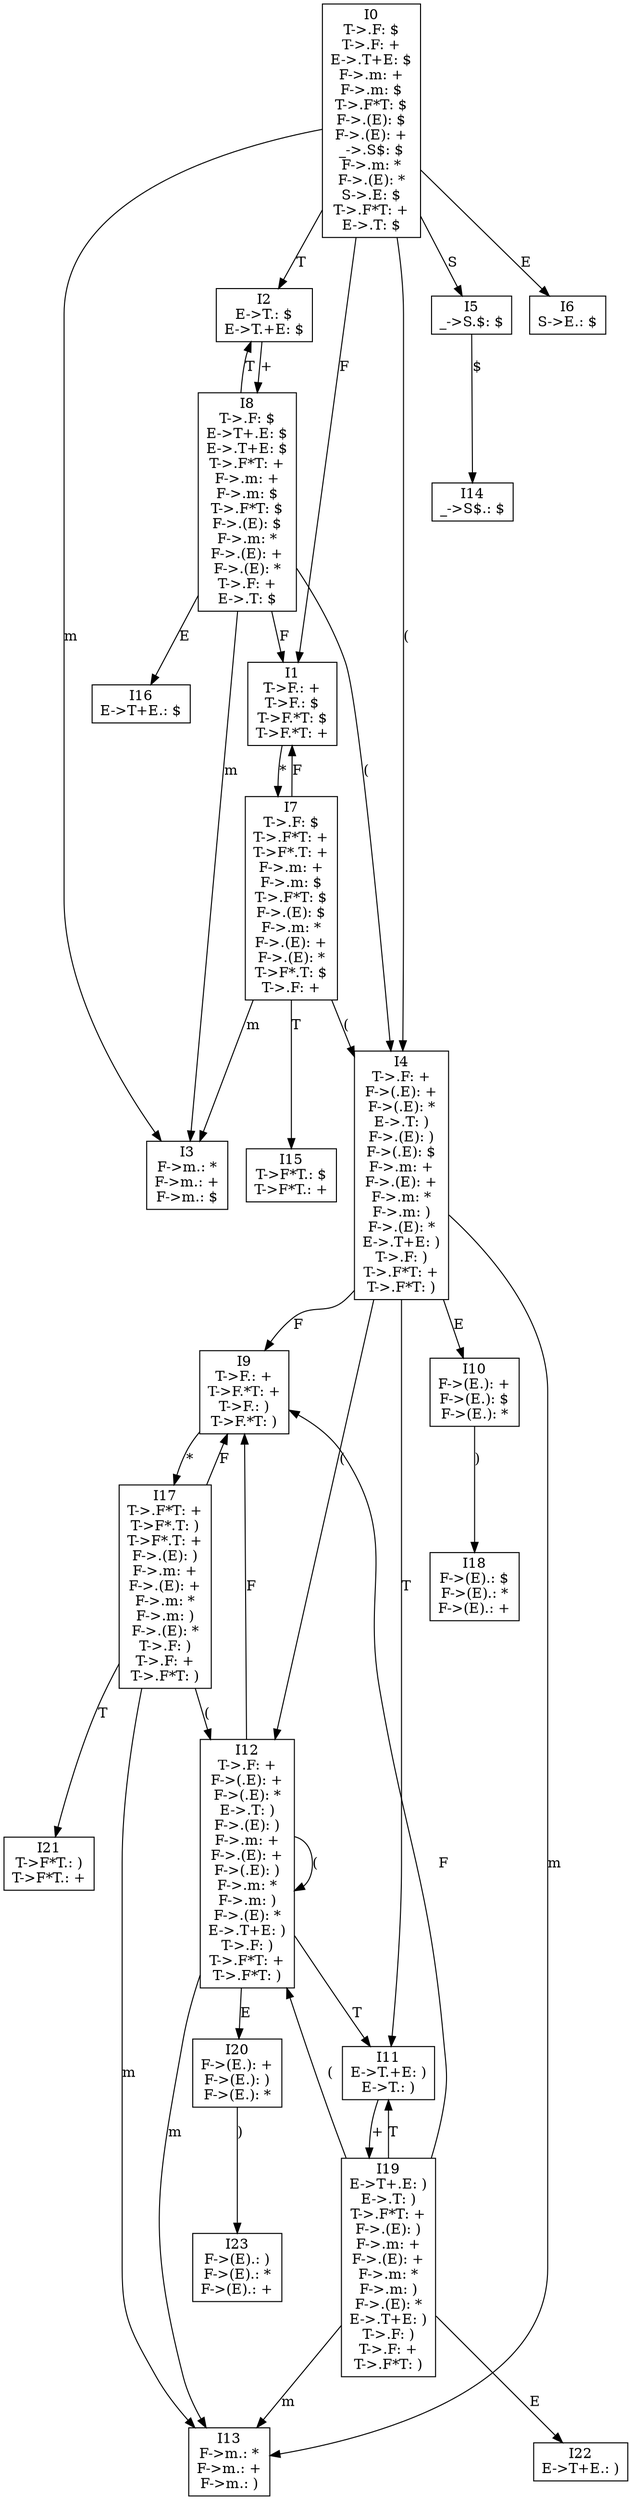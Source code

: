 digraph G {
  0 [shape=box,label="I0\nT->.F: $\nT->.F: +\nE->.T+E: $\nF->.m: +\nF->.m: $\nT->.F*T: $\nF->.(E): $\nF->.(E): +\n_->.S$: $\nF->.m: *\nF->.(E): *\nS->.E: $\nT->.F*T: +\nE->.T: $"];
  1 [shape=box,label="I1\nT->F.: +\nT->F.: $\nT->F.*T: $\nT->F.*T: +"];
  2 [shape=box,label="I2\nE->T.: $\nE->T.+E: $"];
  3 [shape=box,label="I3\nF->m.: *\nF->m.: +\nF->m.: $"];
  4 [shape=box,label="I4\nT->.F: +\nF->(.E): +\nF->(.E): *\nE->.T: )\nF->.(E): )\nF->(.E): $\nF->.m: +\nF->.(E): +\nF->.m: *\nF->.m: )\nF->.(E): *\nE->.T+E: )\nT->.F: )\nT->.F*T: +\nT->.F*T: )"];
  5 [shape=box,label="I5\n_->S.$: $"];
  6 [shape=box,label="I6\nS->E.: $"];
  7 [shape=box,label="I7\nT->.F: $\nT->.F*T: +\nT->F*.T: +\nF->.m: +\nF->.m: $\nT->.F*T: $\nF->.(E): $\nF->.m: *\nF->.(E): +\nF->.(E): *\nT->F*.T: $\nT->.F: +"];
  8 [shape=box,label="I8\nT->.F: $\nE->T+.E: $\nE->.T+E: $\nT->.F*T: +\nF->.m: +\nF->.m: $\nT->.F*T: $\nF->.(E): $\nF->.m: *\nF->.(E): +\nF->.(E): *\nT->.F: +\nE->.T: $"];
  9 [shape=box,label="I9\nT->F.: +\nT->F.*T: +\nT->F.: )\nT->F.*T: )"];
  10 [shape=box,label="I10\nF->(E.): +\nF->(E.): $\nF->(E.): *"];
  11 [shape=box,label="I11\nE->T.+E: )\nE->T.: )"];
  12 [shape=box,label="I12\nT->.F: +\nF->(.E): +\nF->(.E): *\nE->.T: )\nF->.(E): )\nF->.m: +\nF->.(E): +\nF->(.E): )\nF->.m: *\nF->.m: )\nF->.(E): *\nE->.T+E: )\nT->.F: )\nT->.F*T: +\nT->.F*T: )"];
  13 [shape=box,label="I13\nF->m.: *\nF->m.: +\nF->m.: )"];
  14 [shape=box,label="I14\n_->S$.: $"];
  15 [shape=box,label="I15\nT->F*T.: $\nT->F*T.: +"];
  16 [shape=box,label="I16\nE->T+E.: $"];
  17 [shape=box,label="I17\nT->.F*T: +\nT->F*.T: )\nT->F*.T: +\nF->.(E): )\nF->.m: +\nF->.(E): +\nF->.m: *\nF->.m: )\nF->.(E): *\nT->.F: )\nT->.F: +\nT->.F*T: )"];
  18 [shape=box,label="I18\nF->(E).: $\nF->(E).: *\nF->(E).: +"];
  19 [shape=box,label="I19\nE->T+.E: )\nE->.T: )\nT->.F*T: +\nF->.(E): )\nF->.m: +\nF->.(E): +\nF->.m: *\nF->.m: )\nF->.(E): *\nE->.T+E: )\nT->.F: )\nT->.F: +\nT->.F*T: )"];
  20 [shape=box,label="I20\nF->(E.): +\nF->(E.): )\nF->(E.): *"];
  21 [shape=box,label="I21\nT->F*T.: )\nT->F*T.: +"];
  22 [shape=box,label="I22\nE->T+E.: )"];
  23 [shape=box,label="I23\nF->(E).: )\nF->(E).: *\nF->(E).: +"];
  0 -> 1 [label="F"];
  0 -> 2 [label="T"];
  0 -> 3 [label="m"];
  0 -> 4 [label="("];
  0 -> 5 [label="S"];
  0 -> 6 [label="E"];
  1 -> 7 [label="*"];
  2 -> 8 [label="+"];
  4 -> 9 [label="F"];
  4 -> 10 [label="E"];
  4 -> 11 [label="T"];
  4 -> 12 [label="("];
  4 -> 13 [label="m"];
  5 -> 14 [label="$"];
  7 -> 1 [label="F"];
  7 -> 15 [label="T"];
  7 -> 3 [label="m"];
  7 -> 4 [label="("];
  8 -> 1 [label="F"];
  8 -> 16 [label="E"];
  8 -> 2 [label="T"];
  8 -> 3 [label="m"];
  8 -> 4 [label="("];
  9 -> 17 [label="*"];
  10 -> 18 [label=")"];
  11 -> 19 [label="+"];
  12 -> 9 [label="F"];
  12 -> 20 [label="E"];
  12 -> 11 [label="T"];
  12 -> 12 [label="("];
  12 -> 13 [label="m"];
  17 -> 9 [label="F"];
  17 -> 21 [label="T"];
  17 -> 12 [label="("];
  17 -> 13 [label="m"];
  19 -> 22 [label="E"];
  19 -> 11 [label="T"];
  19 -> 9 [label="F"];
  19 -> 12 [label="("];
  19 -> 13 [label="m"];
  20 -> 23 [label=")"];
}
